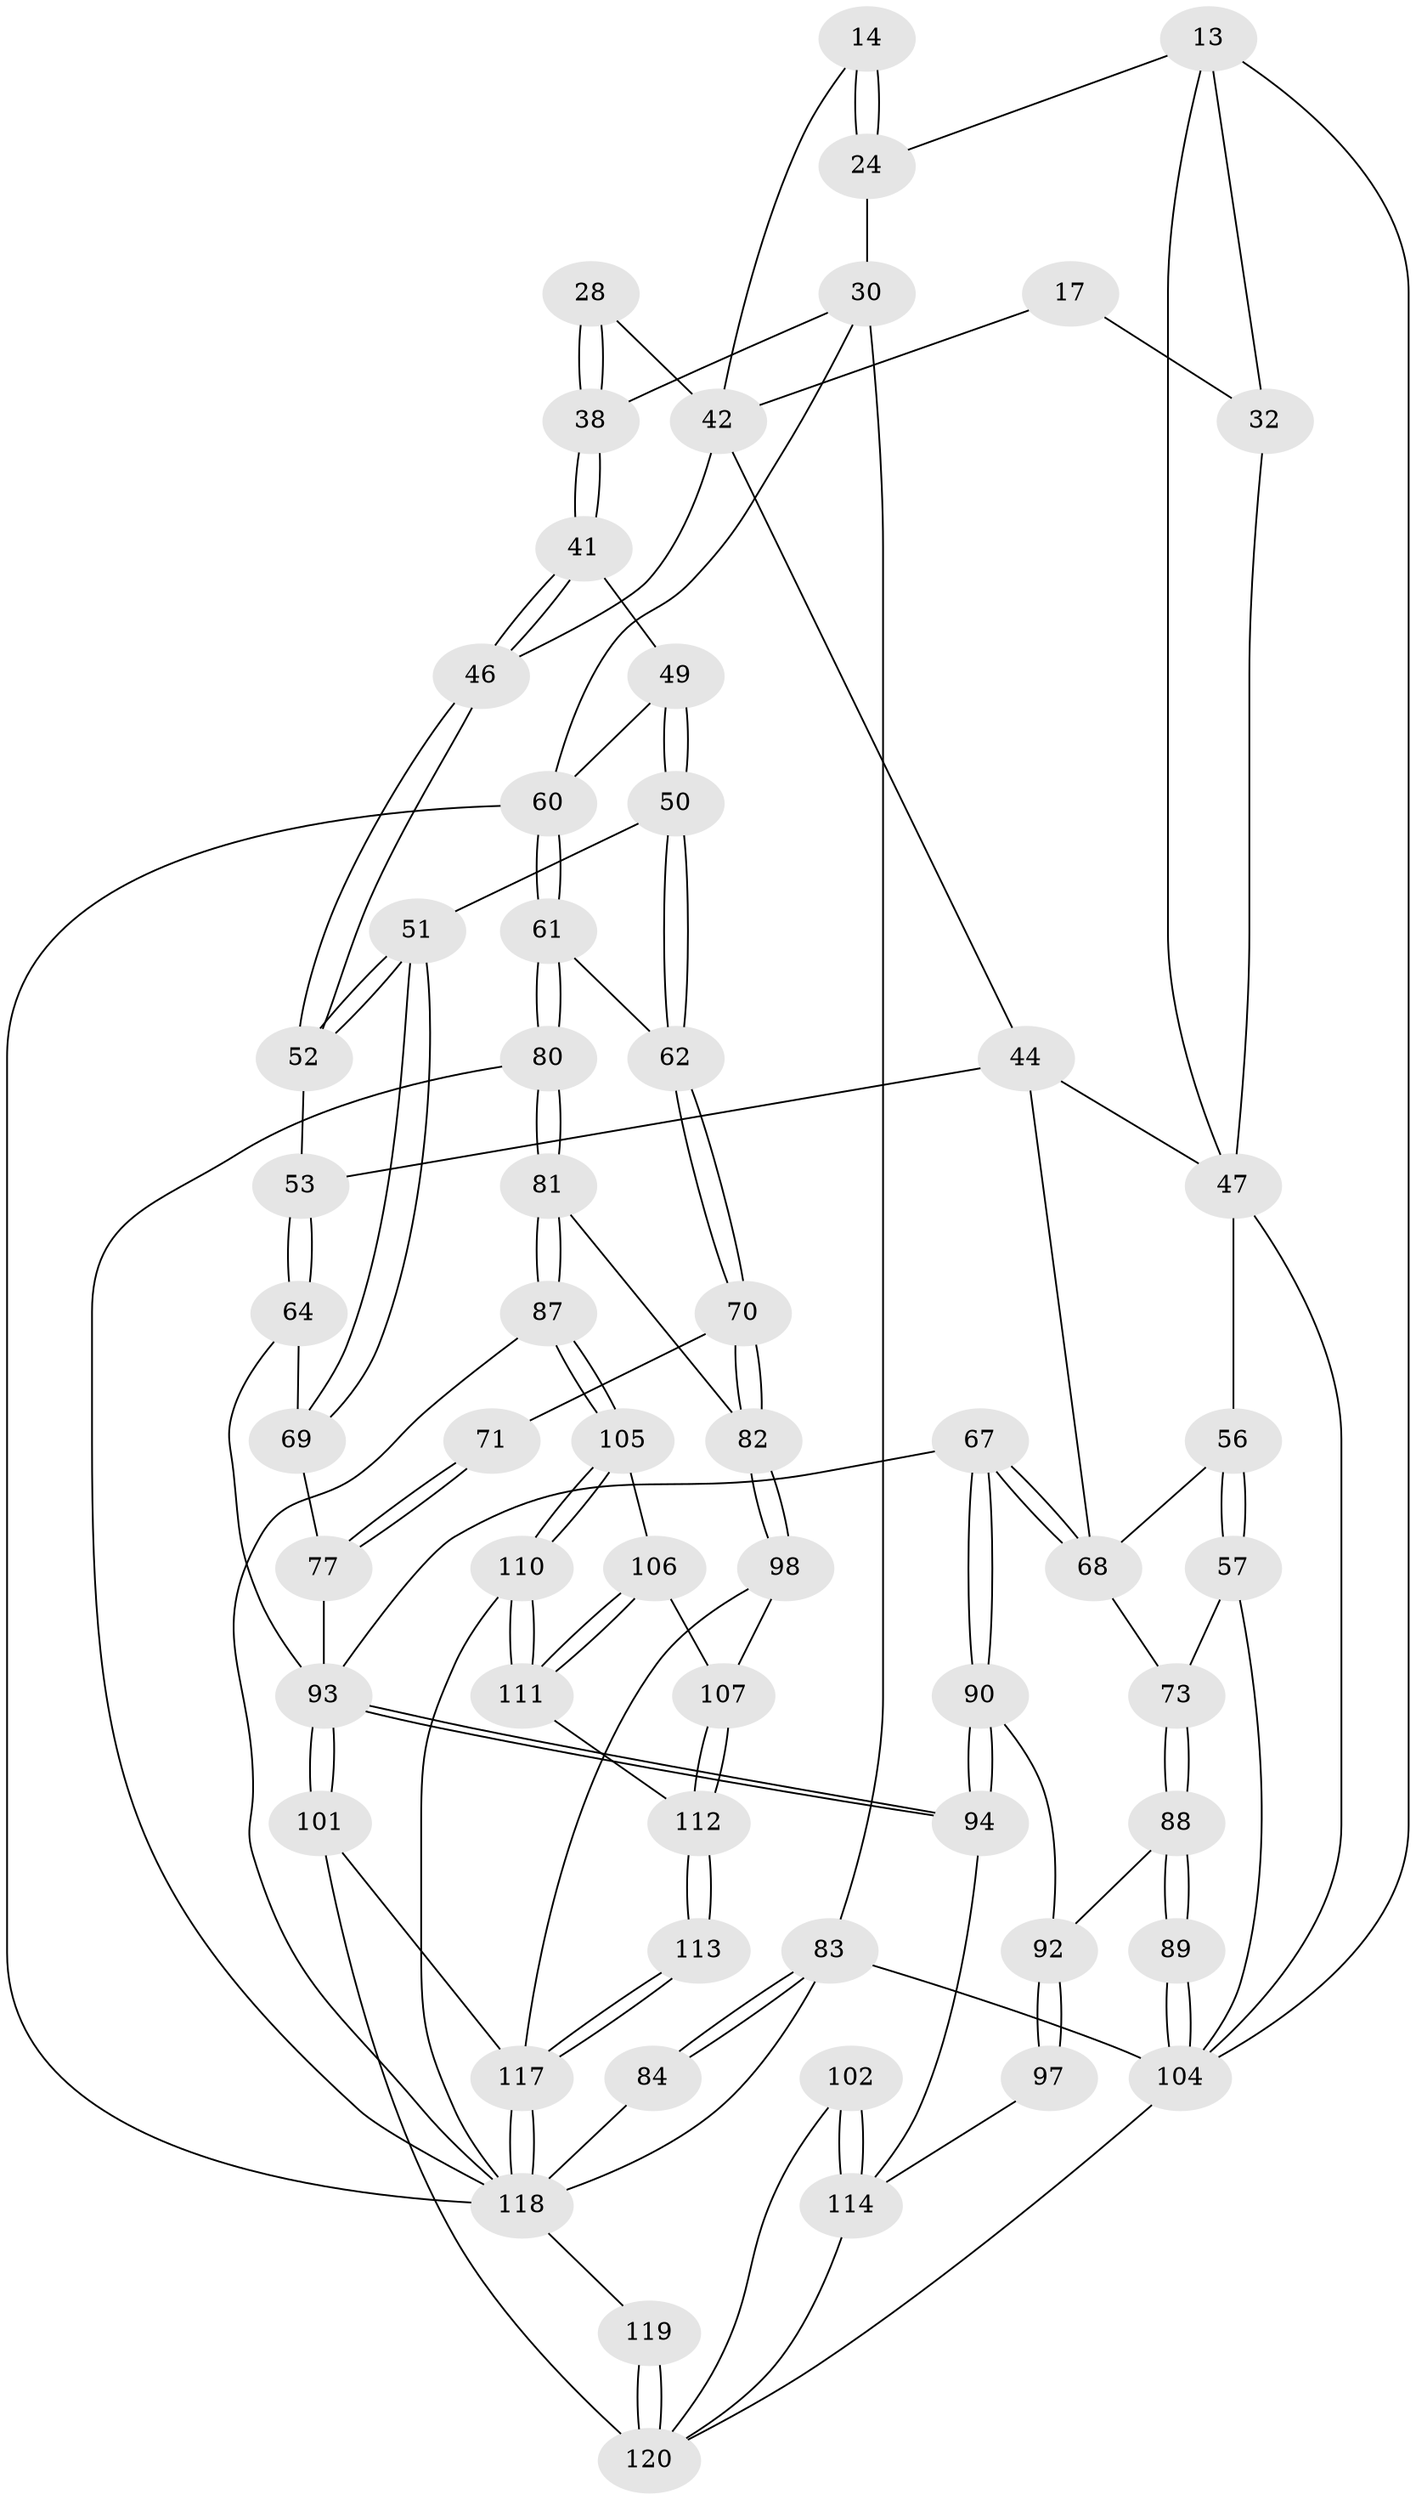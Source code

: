 // original degree distribution, {3: 0.016666666666666666, 6: 0.21666666666666667, 4: 0.23333333333333334, 5: 0.5333333333333333}
// Generated by graph-tools (version 1.1) at 2025/05/03/04/25 22:05:28]
// undirected, 60 vertices, 136 edges
graph export_dot {
graph [start="1"]
  node [color=gray90,style=filled];
  13 [pos="+0.13483109741808355+0.061037945012010826",super="+4+9+12"];
  14 [pos="+0.5902416858599797+0.15008538932475132"];
  17 [pos="+0.5639105880795395+0.25311497616228773"];
  24 [pos="+0.7801253459953967+0.09080137591333617",super="+7+8"];
  28 [pos="+0.6783592539047434+0.27249493632049065"];
  30 [pos="+0.8480909442068658+0.26246977835512575",super="+29+26+20"];
  32 [pos="+0.49000516415012013+0.2571868143207436",super="+11+10"];
  38 [pos="+0.7187189764200638+0.3087580462884112",super="+31+27"];
  41 [pos="+0.7198864006359638+0.3164329471167598"];
  42 [pos="+0.5647199131665221+0.3072189583529775",super="+16"];
  44 [pos="+0.3397850942884521+0.42348591603298846",super="+43"];
  46 [pos="+0.6098147586723526+0.4116755662720632"];
  47 [pos="+0.03467279654213517+0.36011750971398043",super="+45+34+33"];
  49 [pos="+0.7120069543583993+0.4750391664927822",super="+40"];
  50 [pos="+0.7029897623832226+0.48510883725613546"];
  51 [pos="+0.6173732905790547+0.49627020637792624"];
  52 [pos="+0.6046970544494604+0.4860320476593152"];
  53 [pos="+0.4398259928628945+0.461698220152328"];
  56 [pos="+0.1330832115599505+0.5036730506222798"];
  57 [pos="+0.06566347873437475+0.6168143509168419",super="+54"];
  60 [pos="+0.8568848960521586+0.5805981972917482",super="+58+39"];
  61 [pos="+0.8564837581699434+0.5817573387564989"];
  62 [pos="+0.7727405389264139+0.5973518580506862"];
  64 [pos="+0.4590035338139301+0.5739476878679406"];
  67 [pos="+0.27739610826325256+0.641274332592576"];
  68 [pos="+0.26881719318471464+0.6284745082054378",super="+63"];
  69 [pos="+0.609777642418536+0.5734945716136725"];
  70 [pos="+0.709312500618017+0.692221633789331"];
  71 [pos="+0.669554680087606+0.677684008536317"];
  73 [pos="+0.15968597874402182+0.6496624975479578"];
  77 [pos="+0.5128256041073943+0.7426969068902746",super="+76+72"];
  80 [pos="+0.8745993735220998+0.6043478385586148"];
  81 [pos="+0.7731284860470522+0.7459188786690194"];
  82 [pos="+0.7113484667388192+0.6964520707695241"];
  83 [pos="+1+1",super="+2+74"];
  84 [pos="+1+0.9884132040796079"];
  87 [pos="+0.7976796438268506+0.7680640069827176"];
  88 [pos="+0.13987068509829076+0.7622154671111759"];
  89 [pos="+0+0.9535514366744985"];
  90 [pos="+0.28043782330374833+0.65895048786634"];
  92 [pos="+0.16048935625184835+0.7673737078995952",super="+91"];
  93 [pos="+0.4842480047093379+0.7878172055319398",super="+78+66+65"];
  94 [pos="+0.3392644438106163+0.7939658300998037"];
  97 [pos="+0.19447455062009095+0.7890795020622069"];
  98 [pos="+0.6417046968013144+0.8314507038496395"];
  101 [pos="+0.5135598591925289+0.8374886673434448"];
  102 [pos="+0.015711589617138963+1"];
  104 [pos="+0+1",super="+3+55"];
  105 [pos="+0.7919042427585687+0.7857631200736895"];
  106 [pos="+0.7612793138220528+0.838270312421032"];
  107 [pos="+0.7081586768375259+0.8557830253460623"];
  110 [pos="+0.8772859661276072+0.9683964982159329"];
  111 [pos="+0.7824775390356744+0.9159173066667954"];
  112 [pos="+0.7050370086062868+0.942824551524806"];
  113 [pos="+0.6875572457383805+0.9618779599126362"];
  114 [pos="+0.3269412717347216+0.8321769892241241",super="+95+96"];
  117 [pos="+0.6521373066199015+1",super="+100+99"];
  118 [pos="+0.6501253202513146+1",super="+109+85+75+59"];
  119 [pos="+0.5011693937731166+1"];
  120 [pos="+0.17999784159417567+1",super="+103+116+115"];
  13 -- 104;
  13 -- 24;
  13 -- 32 [weight=2];
  13 -- 47 [weight=2];
  14 -- 24 [weight=2];
  14 -- 24;
  14 -- 42;
  17 -- 32 [weight=2];
  17 -- 42;
  24 -- 30 [weight=2];
  28 -- 38 [weight=2];
  28 -- 38;
  28 -- 42;
  30 -- 38 [weight=2];
  30 -- 60;
  30 -- 83 [weight=3];
  32 -- 47;
  38 -- 41;
  38 -- 41;
  41 -- 46;
  41 -- 46;
  41 -- 49;
  42 -- 46;
  42 -- 44;
  44 -- 47;
  44 -- 68;
  44 -- 53;
  46 -- 52;
  46 -- 52;
  47 -- 56;
  47 -- 104 [weight=2];
  49 -- 50;
  49 -- 50;
  49 -- 60 [weight=2];
  50 -- 51;
  50 -- 62;
  50 -- 62;
  51 -- 52;
  51 -- 52;
  51 -- 69;
  51 -- 69;
  52 -- 53;
  53 -- 64;
  53 -- 64;
  56 -- 57;
  56 -- 57;
  56 -- 68;
  57 -- 73;
  57 -- 104 [weight=2];
  60 -- 61;
  60 -- 61;
  60 -- 118 [weight=2];
  61 -- 62;
  61 -- 80;
  61 -- 80;
  62 -- 70;
  62 -- 70;
  64 -- 69;
  64 -- 93;
  67 -- 68;
  67 -- 68;
  67 -- 90;
  67 -- 90;
  67 -- 93;
  68 -- 73;
  69 -- 77;
  70 -- 71;
  70 -- 82;
  70 -- 82;
  71 -- 77 [weight=2];
  71 -- 77;
  73 -- 88;
  73 -- 88;
  77 -- 93 [weight=2];
  80 -- 81;
  80 -- 81;
  80 -- 118;
  81 -- 82;
  81 -- 87;
  81 -- 87;
  82 -- 98;
  82 -- 98;
  83 -- 84 [weight=2];
  83 -- 84;
  83 -- 104 [weight=2];
  83 -- 118 [weight=3];
  84 -- 118;
  87 -- 105;
  87 -- 105;
  87 -- 118;
  88 -- 89;
  88 -- 89;
  88 -- 92;
  89 -- 104 [weight=2];
  89 -- 104;
  90 -- 94;
  90 -- 94;
  90 -- 92;
  92 -- 97 [weight=2];
  92 -- 97;
  93 -- 94;
  93 -- 94;
  93 -- 101;
  93 -- 101;
  94 -- 114;
  97 -- 114;
  98 -- 107;
  98 -- 117;
  101 -- 117;
  101 -- 120;
  102 -- 114 [weight=2];
  102 -- 114;
  102 -- 120;
  104 -- 120;
  105 -- 106;
  105 -- 110;
  105 -- 110;
  106 -- 107;
  106 -- 111;
  106 -- 111;
  107 -- 112;
  107 -- 112;
  110 -- 111;
  110 -- 111;
  110 -- 118;
  111 -- 112;
  112 -- 113;
  112 -- 113;
  113 -- 117 [weight=2];
  113 -- 117;
  114 -- 120;
  117 -- 118;
  117 -- 118;
  118 -- 119;
  119 -- 120 [weight=2];
  119 -- 120;
}
